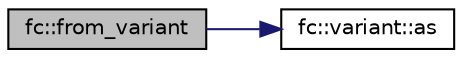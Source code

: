 digraph "fc::from_variant"
{
  edge [fontname="Helvetica",fontsize="10",labelfontname="Helvetica",labelfontsize="10"];
  node [fontname="Helvetica",fontsize="10",shape=record];
  rankdir="LR";
  Node36 [label="fc::from_variant",height=0.2,width=0.4,color="black", fillcolor="grey75", style="filled", fontcolor="black"];
  Node36 -> Node37 [color="midnightblue",fontsize="10",style="solid",fontname="Helvetica"];
  Node37 [label="fc::variant::as",height=0.2,width=0.4,color="black", fillcolor="white", style="filled",URL="$classfc_1_1variant.html#a82edd1f33199355d3a1f19bbb92909cc"];
}
